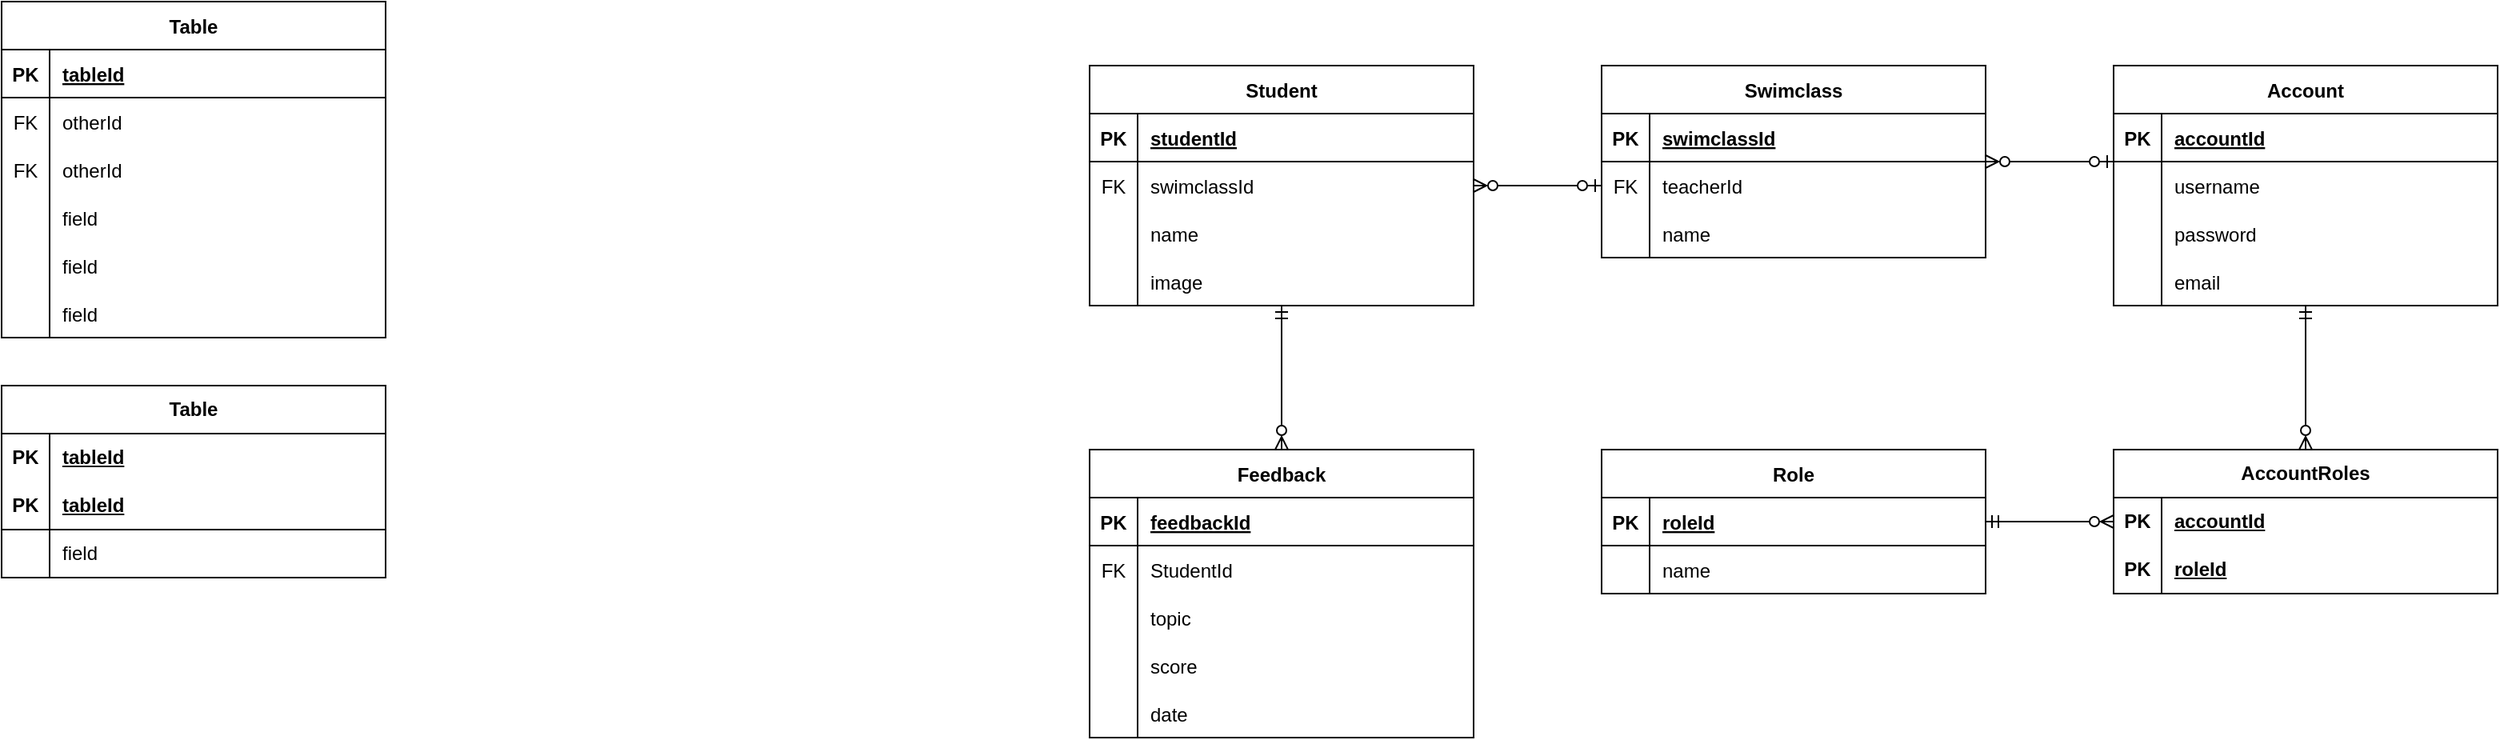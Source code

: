 <mxfile version="21.2.8" type="device">
  <diagram id="R2lEEEUBdFMjLlhIrx00" name="Page-1">
    <mxGraphModel dx="2182" dy="1274" grid="1" gridSize="10" guides="1" tooltips="1" connect="1" arrows="1" fold="1" page="0" pageScale="1" pageWidth="850" pageHeight="1100" math="0" shadow="0" extFonts="Permanent Marker^https://fonts.googleapis.com/css?family=Permanent+Marker">
      <root>
        <mxCell id="0" />
        <mxCell id="1" parent="0" />
        <mxCell id="C-vyLk0tnHw3VtMMgP7b-2" value="Table" style="shape=table;startSize=30;container=1;collapsible=1;childLayout=tableLayout;fixedRows=1;rowLines=0;fontStyle=1;align=center;resizeLast=1;" parent="1" vertex="1">
          <mxGeometry x="240" y="160" width="240" height="210" as="geometry" />
        </mxCell>
        <mxCell id="C-vyLk0tnHw3VtMMgP7b-3" value="" style="shape=partialRectangle;collapsible=0;dropTarget=0;pointerEvents=0;fillColor=none;points=[[0,0.5],[1,0.5]];portConstraint=eastwest;top=0;left=0;right=0;bottom=1;" parent="C-vyLk0tnHw3VtMMgP7b-2" vertex="1">
          <mxGeometry y="30" width="240" height="30" as="geometry" />
        </mxCell>
        <mxCell id="C-vyLk0tnHw3VtMMgP7b-4" value="PK" style="shape=partialRectangle;overflow=hidden;connectable=0;fillColor=none;top=0;left=0;bottom=0;right=0;fontStyle=1;" parent="C-vyLk0tnHw3VtMMgP7b-3" vertex="1">
          <mxGeometry width="30" height="30" as="geometry">
            <mxRectangle width="30" height="30" as="alternateBounds" />
          </mxGeometry>
        </mxCell>
        <mxCell id="C-vyLk0tnHw3VtMMgP7b-5" value="tableId" style="shape=partialRectangle;overflow=hidden;connectable=0;fillColor=none;top=0;left=0;bottom=0;right=0;align=left;spacingLeft=6;fontStyle=5;" parent="C-vyLk0tnHw3VtMMgP7b-3" vertex="1">
          <mxGeometry x="30" width="210" height="30" as="geometry">
            <mxRectangle width="210" height="30" as="alternateBounds" />
          </mxGeometry>
        </mxCell>
        <mxCell id="C-vyLk0tnHw3VtMMgP7b-6" value="" style="shape=partialRectangle;collapsible=0;dropTarget=0;pointerEvents=0;fillColor=none;points=[[0,0.5],[1,0.5]];portConstraint=eastwest;top=0;left=0;right=0;bottom=0;" parent="C-vyLk0tnHw3VtMMgP7b-2" vertex="1">
          <mxGeometry y="60" width="240" height="30" as="geometry" />
        </mxCell>
        <mxCell id="C-vyLk0tnHw3VtMMgP7b-7" value="FK" style="shape=partialRectangle;overflow=hidden;connectable=0;fillColor=none;top=0;left=0;bottom=0;right=0;" parent="C-vyLk0tnHw3VtMMgP7b-6" vertex="1">
          <mxGeometry width="30" height="30" as="geometry">
            <mxRectangle width="30" height="30" as="alternateBounds" />
          </mxGeometry>
        </mxCell>
        <mxCell id="C-vyLk0tnHw3VtMMgP7b-8" value="otherId" style="shape=partialRectangle;overflow=hidden;connectable=0;fillColor=none;top=0;left=0;bottom=0;right=0;align=left;spacingLeft=6;" parent="C-vyLk0tnHw3VtMMgP7b-6" vertex="1">
          <mxGeometry x="30" width="210" height="30" as="geometry">
            <mxRectangle width="210" height="30" as="alternateBounds" />
          </mxGeometry>
        </mxCell>
        <mxCell id="C-vyLk0tnHw3VtMMgP7b-9" value="" style="shape=partialRectangle;collapsible=0;dropTarget=0;pointerEvents=0;fillColor=none;points=[[0,0.5],[1,0.5]];portConstraint=eastwest;top=0;left=0;right=0;bottom=0;" parent="C-vyLk0tnHw3VtMMgP7b-2" vertex="1">
          <mxGeometry y="90" width="240" height="30" as="geometry" />
        </mxCell>
        <mxCell id="C-vyLk0tnHw3VtMMgP7b-10" value="FK" style="shape=partialRectangle;overflow=hidden;connectable=0;fillColor=none;top=0;left=0;bottom=0;right=0;" parent="C-vyLk0tnHw3VtMMgP7b-9" vertex="1">
          <mxGeometry width="30" height="30" as="geometry">
            <mxRectangle width="30" height="30" as="alternateBounds" />
          </mxGeometry>
        </mxCell>
        <mxCell id="C-vyLk0tnHw3VtMMgP7b-11" value="otherId" style="shape=partialRectangle;overflow=hidden;connectable=0;fillColor=none;top=0;left=0;bottom=0;right=0;align=left;spacingLeft=6;" parent="C-vyLk0tnHw3VtMMgP7b-9" vertex="1">
          <mxGeometry x="30" width="210" height="30" as="geometry">
            <mxRectangle width="210" height="30" as="alternateBounds" />
          </mxGeometry>
        </mxCell>
        <mxCell id="LwH82OKLOVXRYQjzOlP8-1" style="shape=partialRectangle;collapsible=0;dropTarget=0;pointerEvents=0;fillColor=none;points=[[0,0.5],[1,0.5]];portConstraint=eastwest;top=0;left=0;right=0;bottom=0;" parent="C-vyLk0tnHw3VtMMgP7b-2" vertex="1">
          <mxGeometry y="120" width="240" height="30" as="geometry" />
        </mxCell>
        <mxCell id="LwH82OKLOVXRYQjzOlP8-2" style="shape=partialRectangle;overflow=hidden;connectable=0;fillColor=none;top=0;left=0;bottom=0;right=0;" parent="LwH82OKLOVXRYQjzOlP8-1" vertex="1">
          <mxGeometry width="30" height="30" as="geometry">
            <mxRectangle width="30" height="30" as="alternateBounds" />
          </mxGeometry>
        </mxCell>
        <mxCell id="LwH82OKLOVXRYQjzOlP8-3" value="field" style="shape=partialRectangle;overflow=hidden;connectable=0;fillColor=none;top=0;left=0;bottom=0;right=0;align=left;spacingLeft=6;" parent="LwH82OKLOVXRYQjzOlP8-1" vertex="1">
          <mxGeometry x="30" width="210" height="30" as="geometry">
            <mxRectangle width="210" height="30" as="alternateBounds" />
          </mxGeometry>
        </mxCell>
        <mxCell id="LwH82OKLOVXRYQjzOlP8-4" style="shape=partialRectangle;collapsible=0;dropTarget=0;pointerEvents=0;fillColor=none;points=[[0,0.5],[1,0.5]];portConstraint=eastwest;top=0;left=0;right=0;bottom=0;" parent="C-vyLk0tnHw3VtMMgP7b-2" vertex="1">
          <mxGeometry y="150" width="240" height="30" as="geometry" />
        </mxCell>
        <mxCell id="LwH82OKLOVXRYQjzOlP8-5" style="shape=partialRectangle;overflow=hidden;connectable=0;fillColor=none;top=0;left=0;bottom=0;right=0;" parent="LwH82OKLOVXRYQjzOlP8-4" vertex="1">
          <mxGeometry width="30" height="30" as="geometry">
            <mxRectangle width="30" height="30" as="alternateBounds" />
          </mxGeometry>
        </mxCell>
        <mxCell id="LwH82OKLOVXRYQjzOlP8-6" value="field" style="shape=partialRectangle;overflow=hidden;connectable=0;fillColor=none;top=0;left=0;bottom=0;right=0;align=left;spacingLeft=6;" parent="LwH82OKLOVXRYQjzOlP8-4" vertex="1">
          <mxGeometry x="30" width="210" height="30" as="geometry">
            <mxRectangle width="210" height="30" as="alternateBounds" />
          </mxGeometry>
        </mxCell>
        <mxCell id="LwH82OKLOVXRYQjzOlP8-7" style="shape=partialRectangle;collapsible=0;dropTarget=0;pointerEvents=0;fillColor=none;points=[[0,0.5],[1,0.5]];portConstraint=eastwest;top=0;left=0;right=0;bottom=0;" parent="C-vyLk0tnHw3VtMMgP7b-2" vertex="1">
          <mxGeometry y="180" width="240" height="30" as="geometry" />
        </mxCell>
        <mxCell id="LwH82OKLOVXRYQjzOlP8-8" style="shape=partialRectangle;overflow=hidden;connectable=0;fillColor=none;top=0;left=0;bottom=0;right=0;" parent="LwH82OKLOVXRYQjzOlP8-7" vertex="1">
          <mxGeometry width="30" height="30" as="geometry">
            <mxRectangle width="30" height="30" as="alternateBounds" />
          </mxGeometry>
        </mxCell>
        <mxCell id="LwH82OKLOVXRYQjzOlP8-9" value="field" style="shape=partialRectangle;overflow=hidden;connectable=0;fillColor=none;top=0;left=0;bottom=0;right=0;align=left;spacingLeft=6;" parent="LwH82OKLOVXRYQjzOlP8-7" vertex="1">
          <mxGeometry x="30" width="210" height="30" as="geometry">
            <mxRectangle width="210" height="30" as="alternateBounds" />
          </mxGeometry>
        </mxCell>
        <mxCell id="LwH82OKLOVXRYQjzOlP8-171" style="edgeStyle=orthogonalEdgeStyle;rounded=0;orthogonalLoop=1;jettySize=auto;html=1;endArrow=ERmandOne;endFill=0;startArrow=ERzeroToMany;startFill=0;" parent="1" source="LwH82OKLOVXRYQjzOlP8-10" target="LwH82OKLOVXRYQjzOlP8-105" edge="1">
          <mxGeometry relative="1" as="geometry" />
        </mxCell>
        <mxCell id="LwH82OKLOVXRYQjzOlP8-10" value="Feedback" style="shape=table;startSize=30;container=1;collapsible=1;childLayout=tableLayout;fixedRows=1;rowLines=0;fontStyle=1;align=center;resizeLast=1;" parent="1" vertex="1">
          <mxGeometry x="920" y="440" width="240" height="180" as="geometry" />
        </mxCell>
        <mxCell id="LwH82OKLOVXRYQjzOlP8-11" value="" style="shape=partialRectangle;collapsible=0;dropTarget=0;pointerEvents=0;fillColor=none;points=[[0,0.5],[1,0.5]];portConstraint=eastwest;top=0;left=0;right=0;bottom=1;" parent="LwH82OKLOVXRYQjzOlP8-10" vertex="1">
          <mxGeometry y="30" width="240" height="30" as="geometry" />
        </mxCell>
        <mxCell id="LwH82OKLOVXRYQjzOlP8-12" value="PK" style="shape=partialRectangle;overflow=hidden;connectable=0;fillColor=none;top=0;left=0;bottom=0;right=0;fontStyle=1;" parent="LwH82OKLOVXRYQjzOlP8-11" vertex="1">
          <mxGeometry width="30" height="30" as="geometry">
            <mxRectangle width="30" height="30" as="alternateBounds" />
          </mxGeometry>
        </mxCell>
        <mxCell id="LwH82OKLOVXRYQjzOlP8-13" value="feedbackId" style="shape=partialRectangle;overflow=hidden;connectable=0;fillColor=none;top=0;left=0;bottom=0;right=0;align=left;spacingLeft=6;fontStyle=5;" parent="LwH82OKLOVXRYQjzOlP8-11" vertex="1">
          <mxGeometry x="30" width="210" height="30" as="geometry">
            <mxRectangle width="210" height="30" as="alternateBounds" />
          </mxGeometry>
        </mxCell>
        <mxCell id="LwH82OKLOVXRYQjzOlP8-14" value="" style="shape=partialRectangle;collapsible=0;dropTarget=0;pointerEvents=0;fillColor=none;points=[[0,0.5],[1,0.5]];portConstraint=eastwest;top=0;left=0;right=0;bottom=0;" parent="LwH82OKLOVXRYQjzOlP8-10" vertex="1">
          <mxGeometry y="60" width="240" height="30" as="geometry" />
        </mxCell>
        <mxCell id="LwH82OKLOVXRYQjzOlP8-15" value="FK" style="shape=partialRectangle;overflow=hidden;connectable=0;fillColor=none;top=0;left=0;bottom=0;right=0;" parent="LwH82OKLOVXRYQjzOlP8-14" vertex="1">
          <mxGeometry width="30" height="30" as="geometry">
            <mxRectangle width="30" height="30" as="alternateBounds" />
          </mxGeometry>
        </mxCell>
        <mxCell id="LwH82OKLOVXRYQjzOlP8-16" value="StudentId" style="shape=partialRectangle;overflow=hidden;connectable=0;fillColor=none;top=0;left=0;bottom=0;right=0;align=left;spacingLeft=6;" parent="LwH82OKLOVXRYQjzOlP8-14" vertex="1">
          <mxGeometry x="30" width="210" height="30" as="geometry">
            <mxRectangle width="210" height="30" as="alternateBounds" />
          </mxGeometry>
        </mxCell>
        <mxCell id="LwH82OKLOVXRYQjzOlP8-17" value="" style="shape=partialRectangle;collapsible=0;dropTarget=0;pointerEvents=0;fillColor=none;points=[[0,0.5],[1,0.5]];portConstraint=eastwest;top=0;left=0;right=0;bottom=0;" parent="LwH82OKLOVXRYQjzOlP8-10" vertex="1">
          <mxGeometry y="90" width="240" height="30" as="geometry" />
        </mxCell>
        <mxCell id="LwH82OKLOVXRYQjzOlP8-18" value="" style="shape=partialRectangle;overflow=hidden;connectable=0;fillColor=none;top=0;left=0;bottom=0;right=0;" parent="LwH82OKLOVXRYQjzOlP8-17" vertex="1">
          <mxGeometry width="30" height="30" as="geometry">
            <mxRectangle width="30" height="30" as="alternateBounds" />
          </mxGeometry>
        </mxCell>
        <mxCell id="LwH82OKLOVXRYQjzOlP8-19" value="topic" style="shape=partialRectangle;overflow=hidden;connectable=0;fillColor=none;top=0;left=0;bottom=0;right=0;align=left;spacingLeft=6;" parent="LwH82OKLOVXRYQjzOlP8-17" vertex="1">
          <mxGeometry x="30" width="210" height="30" as="geometry">
            <mxRectangle width="210" height="30" as="alternateBounds" />
          </mxGeometry>
        </mxCell>
        <mxCell id="LwH82OKLOVXRYQjzOlP8-20" style="shape=partialRectangle;collapsible=0;dropTarget=0;pointerEvents=0;fillColor=none;points=[[0,0.5],[1,0.5]];portConstraint=eastwest;top=0;left=0;right=0;bottom=0;" parent="LwH82OKLOVXRYQjzOlP8-10" vertex="1">
          <mxGeometry y="120" width="240" height="30" as="geometry" />
        </mxCell>
        <mxCell id="LwH82OKLOVXRYQjzOlP8-21" style="shape=partialRectangle;overflow=hidden;connectable=0;fillColor=none;top=0;left=0;bottom=0;right=0;" parent="LwH82OKLOVXRYQjzOlP8-20" vertex="1">
          <mxGeometry width="30" height="30" as="geometry">
            <mxRectangle width="30" height="30" as="alternateBounds" />
          </mxGeometry>
        </mxCell>
        <mxCell id="LwH82OKLOVXRYQjzOlP8-22" value="score" style="shape=partialRectangle;overflow=hidden;connectable=0;fillColor=none;top=0;left=0;bottom=0;right=0;align=left;spacingLeft=6;" parent="LwH82OKLOVXRYQjzOlP8-20" vertex="1">
          <mxGeometry x="30" width="210" height="30" as="geometry">
            <mxRectangle width="210" height="30" as="alternateBounds" />
          </mxGeometry>
        </mxCell>
        <mxCell id="LwH82OKLOVXRYQjzOlP8-23" style="shape=partialRectangle;collapsible=0;dropTarget=0;pointerEvents=0;fillColor=none;points=[[0,0.5],[1,0.5]];portConstraint=eastwest;top=0;left=0;right=0;bottom=0;" parent="LwH82OKLOVXRYQjzOlP8-10" vertex="1">
          <mxGeometry y="150" width="240" height="30" as="geometry" />
        </mxCell>
        <mxCell id="LwH82OKLOVXRYQjzOlP8-24" style="shape=partialRectangle;overflow=hidden;connectable=0;fillColor=none;top=0;left=0;bottom=0;right=0;" parent="LwH82OKLOVXRYQjzOlP8-23" vertex="1">
          <mxGeometry width="30" height="30" as="geometry">
            <mxRectangle width="30" height="30" as="alternateBounds" />
          </mxGeometry>
        </mxCell>
        <mxCell id="LwH82OKLOVXRYQjzOlP8-25" value="date" style="shape=partialRectangle;overflow=hidden;connectable=0;fillColor=none;top=0;left=0;bottom=0;right=0;align=left;spacingLeft=6;" parent="LwH82OKLOVXRYQjzOlP8-23" vertex="1">
          <mxGeometry x="30" width="210" height="30" as="geometry">
            <mxRectangle width="210" height="30" as="alternateBounds" />
          </mxGeometry>
        </mxCell>
        <mxCell id="LwH82OKLOVXRYQjzOlP8-48" value="Role" style="shape=table;startSize=30;container=1;collapsible=1;childLayout=tableLayout;fixedRows=1;rowLines=0;fontStyle=1;align=center;resizeLast=1;" parent="1" vertex="1">
          <mxGeometry x="1240" y="440" width="240" height="90" as="geometry" />
        </mxCell>
        <mxCell id="LwH82OKLOVXRYQjzOlP8-49" value="" style="shape=partialRectangle;collapsible=0;dropTarget=0;pointerEvents=0;fillColor=none;points=[[0,0.5],[1,0.5]];portConstraint=eastwest;top=0;left=0;right=0;bottom=1;" parent="LwH82OKLOVXRYQjzOlP8-48" vertex="1">
          <mxGeometry y="30" width="240" height="30" as="geometry" />
        </mxCell>
        <mxCell id="LwH82OKLOVXRYQjzOlP8-50" value="PK" style="shape=partialRectangle;overflow=hidden;connectable=0;fillColor=none;top=0;left=0;bottom=0;right=0;fontStyle=1;" parent="LwH82OKLOVXRYQjzOlP8-49" vertex="1">
          <mxGeometry width="30" height="30" as="geometry">
            <mxRectangle width="30" height="30" as="alternateBounds" />
          </mxGeometry>
        </mxCell>
        <mxCell id="LwH82OKLOVXRYQjzOlP8-51" value="roleId" style="shape=partialRectangle;overflow=hidden;connectable=0;fillColor=none;top=0;left=0;bottom=0;right=0;align=left;spacingLeft=6;fontStyle=5;" parent="LwH82OKLOVXRYQjzOlP8-49" vertex="1">
          <mxGeometry x="30" width="210" height="30" as="geometry">
            <mxRectangle width="210" height="30" as="alternateBounds" />
          </mxGeometry>
        </mxCell>
        <mxCell id="LwH82OKLOVXRYQjzOlP8-58" style="shape=partialRectangle;collapsible=0;dropTarget=0;pointerEvents=0;fillColor=none;points=[[0,0.5],[1,0.5]];portConstraint=eastwest;top=0;left=0;right=0;bottom=0;" parent="LwH82OKLOVXRYQjzOlP8-48" vertex="1">
          <mxGeometry y="60" width="240" height="30" as="geometry" />
        </mxCell>
        <mxCell id="LwH82OKLOVXRYQjzOlP8-59" style="shape=partialRectangle;overflow=hidden;connectable=0;fillColor=none;top=0;left=0;bottom=0;right=0;" parent="LwH82OKLOVXRYQjzOlP8-58" vertex="1">
          <mxGeometry width="30" height="30" as="geometry">
            <mxRectangle width="30" height="30" as="alternateBounds" />
          </mxGeometry>
        </mxCell>
        <mxCell id="LwH82OKLOVXRYQjzOlP8-60" value="name" style="shape=partialRectangle;overflow=hidden;connectable=0;fillColor=none;top=0;left=0;bottom=0;right=0;align=left;spacingLeft=6;" parent="LwH82OKLOVXRYQjzOlP8-58" vertex="1">
          <mxGeometry x="30" width="210" height="30" as="geometry">
            <mxRectangle width="210" height="30" as="alternateBounds" />
          </mxGeometry>
        </mxCell>
        <mxCell id="LwH82OKLOVXRYQjzOlP8-173" style="edgeStyle=orthogonalEdgeStyle;rounded=0;orthogonalLoop=1;jettySize=auto;html=1;endArrow=ERzeroToMany;endFill=0;startArrow=ERmandOne;startFill=0;" parent="1" source="LwH82OKLOVXRYQjzOlP8-67" target="LwH82OKLOVXRYQjzOlP8-156" edge="1">
          <mxGeometry relative="1" as="geometry">
            <Array as="points">
              <mxPoint x="1680" y="420" />
              <mxPoint x="1680" y="420" />
            </Array>
          </mxGeometry>
        </mxCell>
        <mxCell id="LwH82OKLOVXRYQjzOlP8-67" value="Account" style="shape=table;startSize=30;container=1;collapsible=1;childLayout=tableLayout;fixedRows=1;rowLines=0;fontStyle=1;align=center;resizeLast=1;" parent="1" vertex="1">
          <mxGeometry x="1560" y="200" width="240" height="150" as="geometry" />
        </mxCell>
        <mxCell id="LwH82OKLOVXRYQjzOlP8-68" value="" style="shape=partialRectangle;collapsible=0;dropTarget=0;pointerEvents=0;fillColor=none;points=[[0,0.5],[1,0.5]];portConstraint=eastwest;top=0;left=0;right=0;bottom=1;" parent="LwH82OKLOVXRYQjzOlP8-67" vertex="1">
          <mxGeometry y="30" width="240" height="30" as="geometry" />
        </mxCell>
        <mxCell id="LwH82OKLOVXRYQjzOlP8-69" value="PK" style="shape=partialRectangle;overflow=hidden;connectable=0;fillColor=none;top=0;left=0;bottom=0;right=0;fontStyle=1;" parent="LwH82OKLOVXRYQjzOlP8-68" vertex="1">
          <mxGeometry width="30" height="30" as="geometry">
            <mxRectangle width="30" height="30" as="alternateBounds" />
          </mxGeometry>
        </mxCell>
        <mxCell id="LwH82OKLOVXRYQjzOlP8-70" value="accountId" style="shape=partialRectangle;overflow=hidden;connectable=0;fillColor=none;top=0;left=0;bottom=0;right=0;align=left;spacingLeft=6;fontStyle=5;" parent="LwH82OKLOVXRYQjzOlP8-68" vertex="1">
          <mxGeometry x="30" width="210" height="30" as="geometry">
            <mxRectangle width="210" height="30" as="alternateBounds" />
          </mxGeometry>
        </mxCell>
        <mxCell id="LwH82OKLOVXRYQjzOlP8-77" style="shape=partialRectangle;collapsible=0;dropTarget=0;pointerEvents=0;fillColor=none;points=[[0,0.5],[1,0.5]];portConstraint=eastwest;top=0;left=0;right=0;bottom=0;" parent="LwH82OKLOVXRYQjzOlP8-67" vertex="1">
          <mxGeometry y="60" width="240" height="30" as="geometry" />
        </mxCell>
        <mxCell id="LwH82OKLOVXRYQjzOlP8-78" style="shape=partialRectangle;overflow=hidden;connectable=0;fillColor=none;top=0;left=0;bottom=0;right=0;" parent="LwH82OKLOVXRYQjzOlP8-77" vertex="1">
          <mxGeometry width="30" height="30" as="geometry">
            <mxRectangle width="30" height="30" as="alternateBounds" />
          </mxGeometry>
        </mxCell>
        <mxCell id="LwH82OKLOVXRYQjzOlP8-79" value="username" style="shape=partialRectangle;overflow=hidden;connectable=0;fillColor=none;top=0;left=0;bottom=0;right=0;align=left;spacingLeft=6;" parent="LwH82OKLOVXRYQjzOlP8-77" vertex="1">
          <mxGeometry x="30" width="210" height="30" as="geometry">
            <mxRectangle width="210" height="30" as="alternateBounds" />
          </mxGeometry>
        </mxCell>
        <mxCell id="LwH82OKLOVXRYQjzOlP8-80" style="shape=partialRectangle;collapsible=0;dropTarget=0;pointerEvents=0;fillColor=none;points=[[0,0.5],[1,0.5]];portConstraint=eastwest;top=0;left=0;right=0;bottom=0;" parent="LwH82OKLOVXRYQjzOlP8-67" vertex="1">
          <mxGeometry y="90" width="240" height="30" as="geometry" />
        </mxCell>
        <mxCell id="LwH82OKLOVXRYQjzOlP8-81" style="shape=partialRectangle;overflow=hidden;connectable=0;fillColor=none;top=0;left=0;bottom=0;right=0;" parent="LwH82OKLOVXRYQjzOlP8-80" vertex="1">
          <mxGeometry width="30" height="30" as="geometry">
            <mxRectangle width="30" height="30" as="alternateBounds" />
          </mxGeometry>
        </mxCell>
        <mxCell id="LwH82OKLOVXRYQjzOlP8-82" value="password" style="shape=partialRectangle;overflow=hidden;connectable=0;fillColor=none;top=0;left=0;bottom=0;right=0;align=left;spacingLeft=6;" parent="LwH82OKLOVXRYQjzOlP8-80" vertex="1">
          <mxGeometry x="30" width="210" height="30" as="geometry">
            <mxRectangle width="210" height="30" as="alternateBounds" />
          </mxGeometry>
        </mxCell>
        <mxCell id="LwH82OKLOVXRYQjzOlP8-83" style="shape=partialRectangle;collapsible=0;dropTarget=0;pointerEvents=0;fillColor=none;points=[[0,0.5],[1,0.5]];portConstraint=eastwest;top=0;left=0;right=0;bottom=0;" parent="LwH82OKLOVXRYQjzOlP8-67" vertex="1">
          <mxGeometry y="120" width="240" height="30" as="geometry" />
        </mxCell>
        <mxCell id="LwH82OKLOVXRYQjzOlP8-84" style="shape=partialRectangle;overflow=hidden;connectable=0;fillColor=none;top=0;left=0;bottom=0;right=0;" parent="LwH82OKLOVXRYQjzOlP8-83" vertex="1">
          <mxGeometry width="30" height="30" as="geometry">
            <mxRectangle width="30" height="30" as="alternateBounds" />
          </mxGeometry>
        </mxCell>
        <mxCell id="LwH82OKLOVXRYQjzOlP8-85" value="email" style="shape=partialRectangle;overflow=hidden;connectable=0;fillColor=none;top=0;left=0;bottom=0;right=0;align=left;spacingLeft=6;" parent="LwH82OKLOVXRYQjzOlP8-83" vertex="1">
          <mxGeometry x="30" width="210" height="30" as="geometry">
            <mxRectangle width="210" height="30" as="alternateBounds" />
          </mxGeometry>
        </mxCell>
        <mxCell id="LwH82OKLOVXRYQjzOlP8-168" style="edgeStyle=orthogonalEdgeStyle;rounded=0;orthogonalLoop=1;jettySize=auto;html=1;endArrow=ERzeroToOne;endFill=0;startArrow=ERzeroToMany;startFill=0;" parent="1" source="LwH82OKLOVXRYQjzOlP8-86" target="LwH82OKLOVXRYQjzOlP8-67" edge="1">
          <mxGeometry relative="1" as="geometry">
            <Array as="points">
              <mxPoint x="1320" y="240" />
              <mxPoint x="1320" y="240" />
            </Array>
          </mxGeometry>
        </mxCell>
        <mxCell id="LwH82OKLOVXRYQjzOlP8-86" value="Swimclass" style="shape=table;startSize=30;container=1;collapsible=1;childLayout=tableLayout;fixedRows=1;rowLines=0;fontStyle=1;align=center;resizeLast=1;" parent="1" vertex="1">
          <mxGeometry x="1240" y="200" width="240" height="120" as="geometry" />
        </mxCell>
        <mxCell id="LwH82OKLOVXRYQjzOlP8-87" value="" style="shape=partialRectangle;collapsible=0;dropTarget=0;pointerEvents=0;fillColor=none;points=[[0,0.5],[1,0.5]];portConstraint=eastwest;top=0;left=0;right=0;bottom=1;" parent="LwH82OKLOVXRYQjzOlP8-86" vertex="1">
          <mxGeometry y="30" width="240" height="30" as="geometry" />
        </mxCell>
        <mxCell id="LwH82OKLOVXRYQjzOlP8-88" value="PK" style="shape=partialRectangle;overflow=hidden;connectable=0;fillColor=none;top=0;left=0;bottom=0;right=0;fontStyle=1;" parent="LwH82OKLOVXRYQjzOlP8-87" vertex="1">
          <mxGeometry width="30" height="30" as="geometry">
            <mxRectangle width="30" height="30" as="alternateBounds" />
          </mxGeometry>
        </mxCell>
        <mxCell id="LwH82OKLOVXRYQjzOlP8-89" value="swimclassId" style="shape=partialRectangle;overflow=hidden;connectable=0;fillColor=none;top=0;left=0;bottom=0;right=0;align=left;spacingLeft=6;fontStyle=5;" parent="LwH82OKLOVXRYQjzOlP8-87" vertex="1">
          <mxGeometry x="30" width="210" height="30" as="geometry">
            <mxRectangle width="210" height="30" as="alternateBounds" />
          </mxGeometry>
        </mxCell>
        <mxCell id="LwH82OKLOVXRYQjzOlP8-90" value="" style="shape=partialRectangle;collapsible=0;dropTarget=0;pointerEvents=0;fillColor=none;points=[[0,0.5],[1,0.5]];portConstraint=eastwest;top=0;left=0;right=0;bottom=0;" parent="LwH82OKLOVXRYQjzOlP8-86" vertex="1">
          <mxGeometry y="60" width="240" height="30" as="geometry" />
        </mxCell>
        <mxCell id="LwH82OKLOVXRYQjzOlP8-91" value="FK" style="shape=partialRectangle;overflow=hidden;connectable=0;fillColor=none;top=0;left=0;bottom=0;right=0;" parent="LwH82OKLOVXRYQjzOlP8-90" vertex="1">
          <mxGeometry width="30" height="30" as="geometry">
            <mxRectangle width="30" height="30" as="alternateBounds" />
          </mxGeometry>
        </mxCell>
        <mxCell id="LwH82OKLOVXRYQjzOlP8-92" value="teacherId" style="shape=partialRectangle;overflow=hidden;connectable=0;fillColor=none;top=0;left=0;bottom=0;right=0;align=left;spacingLeft=6;" parent="LwH82OKLOVXRYQjzOlP8-90" vertex="1">
          <mxGeometry x="30" width="210" height="30" as="geometry">
            <mxRectangle width="210" height="30" as="alternateBounds" />
          </mxGeometry>
        </mxCell>
        <mxCell id="LwH82OKLOVXRYQjzOlP8-96" style="shape=partialRectangle;collapsible=0;dropTarget=0;pointerEvents=0;fillColor=none;points=[[0,0.5],[1,0.5]];portConstraint=eastwest;top=0;left=0;right=0;bottom=0;" parent="LwH82OKLOVXRYQjzOlP8-86" vertex="1">
          <mxGeometry y="90" width="240" height="30" as="geometry" />
        </mxCell>
        <mxCell id="LwH82OKLOVXRYQjzOlP8-97" style="shape=partialRectangle;overflow=hidden;connectable=0;fillColor=none;top=0;left=0;bottom=0;right=0;" parent="LwH82OKLOVXRYQjzOlP8-96" vertex="1">
          <mxGeometry width="30" height="30" as="geometry">
            <mxRectangle width="30" height="30" as="alternateBounds" />
          </mxGeometry>
        </mxCell>
        <mxCell id="LwH82OKLOVXRYQjzOlP8-98" value="name" style="shape=partialRectangle;overflow=hidden;connectable=0;fillColor=none;top=0;left=0;bottom=0;right=0;align=left;spacingLeft=6;" parent="LwH82OKLOVXRYQjzOlP8-96" vertex="1">
          <mxGeometry x="30" width="210" height="30" as="geometry">
            <mxRectangle width="210" height="30" as="alternateBounds" />
          </mxGeometry>
        </mxCell>
        <mxCell id="LwH82OKLOVXRYQjzOlP8-167" style="edgeStyle=orthogonalEdgeStyle;rounded=0;orthogonalLoop=1;jettySize=auto;html=1;endArrow=ERzeroToOne;endFill=0;startArrow=ERzeroToMany;startFill=0;" parent="1" source="LwH82OKLOVXRYQjzOlP8-105" target="LwH82OKLOVXRYQjzOlP8-86" edge="1">
          <mxGeometry relative="1" as="geometry">
            <Array as="points">
              <mxPoint x="990" y="240" />
              <mxPoint x="990" y="240" />
            </Array>
          </mxGeometry>
        </mxCell>
        <mxCell id="LwH82OKLOVXRYQjzOlP8-105" value="Student" style="shape=table;startSize=30;container=1;collapsible=1;childLayout=tableLayout;fixedRows=1;rowLines=0;fontStyle=1;align=center;resizeLast=1;" parent="1" vertex="1">
          <mxGeometry x="920" y="200" width="240" height="150" as="geometry" />
        </mxCell>
        <mxCell id="LwH82OKLOVXRYQjzOlP8-106" value="" style="shape=partialRectangle;collapsible=0;dropTarget=0;pointerEvents=0;fillColor=none;points=[[0,0.5],[1,0.5]];portConstraint=eastwest;top=0;left=0;right=0;bottom=1;" parent="LwH82OKLOVXRYQjzOlP8-105" vertex="1">
          <mxGeometry y="30" width="240" height="30" as="geometry" />
        </mxCell>
        <mxCell id="LwH82OKLOVXRYQjzOlP8-107" value="PK" style="shape=partialRectangle;overflow=hidden;connectable=0;fillColor=none;top=0;left=0;bottom=0;right=0;fontStyle=1;" parent="LwH82OKLOVXRYQjzOlP8-106" vertex="1">
          <mxGeometry width="30" height="30" as="geometry">
            <mxRectangle width="30" height="30" as="alternateBounds" />
          </mxGeometry>
        </mxCell>
        <mxCell id="LwH82OKLOVXRYQjzOlP8-108" value="studentId" style="shape=partialRectangle;overflow=hidden;connectable=0;fillColor=none;top=0;left=0;bottom=0;right=0;align=left;spacingLeft=6;fontStyle=5;" parent="LwH82OKLOVXRYQjzOlP8-106" vertex="1">
          <mxGeometry x="30" width="210" height="30" as="geometry">
            <mxRectangle width="210" height="30" as="alternateBounds" />
          </mxGeometry>
        </mxCell>
        <mxCell id="LwH82OKLOVXRYQjzOlP8-112" value="" style="shape=partialRectangle;collapsible=0;dropTarget=0;pointerEvents=0;fillColor=none;points=[[0,0.5],[1,0.5]];portConstraint=eastwest;top=0;left=0;right=0;bottom=0;" parent="LwH82OKLOVXRYQjzOlP8-105" vertex="1">
          <mxGeometry y="60" width="240" height="30" as="geometry" />
        </mxCell>
        <mxCell id="LwH82OKLOVXRYQjzOlP8-113" value="FK" style="shape=partialRectangle;overflow=hidden;connectable=0;fillColor=none;top=0;left=0;bottom=0;right=0;" parent="LwH82OKLOVXRYQjzOlP8-112" vertex="1">
          <mxGeometry width="30" height="30" as="geometry">
            <mxRectangle width="30" height="30" as="alternateBounds" />
          </mxGeometry>
        </mxCell>
        <mxCell id="LwH82OKLOVXRYQjzOlP8-114" value="swimclassId" style="shape=partialRectangle;overflow=hidden;connectable=0;fillColor=none;top=0;left=0;bottom=0;right=0;align=left;spacingLeft=6;" parent="LwH82OKLOVXRYQjzOlP8-112" vertex="1">
          <mxGeometry x="30" width="210" height="30" as="geometry">
            <mxRectangle width="210" height="30" as="alternateBounds" />
          </mxGeometry>
        </mxCell>
        <mxCell id="LwH82OKLOVXRYQjzOlP8-115" style="shape=partialRectangle;collapsible=0;dropTarget=0;pointerEvents=0;fillColor=none;points=[[0,0.5],[1,0.5]];portConstraint=eastwest;top=0;left=0;right=0;bottom=0;" parent="LwH82OKLOVXRYQjzOlP8-105" vertex="1">
          <mxGeometry y="90" width="240" height="30" as="geometry" />
        </mxCell>
        <mxCell id="LwH82OKLOVXRYQjzOlP8-116" style="shape=partialRectangle;overflow=hidden;connectable=0;fillColor=none;top=0;left=0;bottom=0;right=0;" parent="LwH82OKLOVXRYQjzOlP8-115" vertex="1">
          <mxGeometry width="30" height="30" as="geometry">
            <mxRectangle width="30" height="30" as="alternateBounds" />
          </mxGeometry>
        </mxCell>
        <mxCell id="LwH82OKLOVXRYQjzOlP8-117" value="name" style="shape=partialRectangle;overflow=hidden;connectable=0;fillColor=none;top=0;left=0;bottom=0;right=0;align=left;spacingLeft=6;" parent="LwH82OKLOVXRYQjzOlP8-115" vertex="1">
          <mxGeometry x="30" width="210" height="30" as="geometry">
            <mxRectangle width="210" height="30" as="alternateBounds" />
          </mxGeometry>
        </mxCell>
        <mxCell id="LwH82OKLOVXRYQjzOlP8-118" style="shape=partialRectangle;collapsible=0;dropTarget=0;pointerEvents=0;fillColor=none;points=[[0,0.5],[1,0.5]];portConstraint=eastwest;top=0;left=0;right=0;bottom=0;" parent="LwH82OKLOVXRYQjzOlP8-105" vertex="1">
          <mxGeometry y="120" width="240" height="30" as="geometry" />
        </mxCell>
        <mxCell id="LwH82OKLOVXRYQjzOlP8-119" style="shape=partialRectangle;overflow=hidden;connectable=0;fillColor=none;top=0;left=0;bottom=0;right=0;" parent="LwH82OKLOVXRYQjzOlP8-118" vertex="1">
          <mxGeometry width="30" height="30" as="geometry">
            <mxRectangle width="30" height="30" as="alternateBounds" />
          </mxGeometry>
        </mxCell>
        <mxCell id="LwH82OKLOVXRYQjzOlP8-120" value="image" style="shape=partialRectangle;overflow=hidden;connectable=0;fillColor=none;top=0;left=0;bottom=0;right=0;align=left;spacingLeft=6;" parent="LwH82OKLOVXRYQjzOlP8-118" vertex="1">
          <mxGeometry x="30" width="210" height="30" as="geometry">
            <mxRectangle width="210" height="30" as="alternateBounds" />
          </mxGeometry>
        </mxCell>
        <mxCell id="LwH82OKLOVXRYQjzOlP8-143" value="Table" style="shape=table;startSize=30;container=1;collapsible=1;childLayout=tableLayout;fixedRows=1;rowLines=0;fontStyle=1;align=center;resizeLast=1;html=1;whiteSpace=wrap;" parent="1" vertex="1">
          <mxGeometry x="240" y="400" width="240" height="120" as="geometry" />
        </mxCell>
        <mxCell id="LwH82OKLOVXRYQjzOlP8-144" value="" style="shape=tableRow;horizontal=0;startSize=0;swimlaneHead=0;swimlaneBody=0;fillColor=none;collapsible=0;dropTarget=0;points=[[0,0.5],[1,0.5]];portConstraint=eastwest;top=0;left=0;right=0;bottom=0;html=1;" parent="LwH82OKLOVXRYQjzOlP8-143" vertex="1">
          <mxGeometry y="30" width="240" height="30" as="geometry" />
        </mxCell>
        <mxCell id="LwH82OKLOVXRYQjzOlP8-145" value="PK" style="shape=partialRectangle;connectable=0;fillColor=none;top=0;left=0;bottom=0;right=0;fontStyle=1;overflow=hidden;html=1;whiteSpace=wrap;" parent="LwH82OKLOVXRYQjzOlP8-144" vertex="1">
          <mxGeometry width="30" height="30" as="geometry">
            <mxRectangle width="30" height="30" as="alternateBounds" />
          </mxGeometry>
        </mxCell>
        <mxCell id="LwH82OKLOVXRYQjzOlP8-146" value="tableId" style="shape=partialRectangle;connectable=0;fillColor=none;top=0;left=0;bottom=0;right=0;align=left;spacingLeft=6;fontStyle=5;overflow=hidden;html=1;whiteSpace=wrap;" parent="LwH82OKLOVXRYQjzOlP8-144" vertex="1">
          <mxGeometry x="30" width="210" height="30" as="geometry">
            <mxRectangle width="210" height="30" as="alternateBounds" />
          </mxGeometry>
        </mxCell>
        <mxCell id="LwH82OKLOVXRYQjzOlP8-147" value="" style="shape=tableRow;horizontal=0;startSize=0;swimlaneHead=0;swimlaneBody=0;fillColor=none;collapsible=0;dropTarget=0;points=[[0,0.5],[1,0.5]];portConstraint=eastwest;top=0;left=0;right=0;bottom=1;html=1;" parent="LwH82OKLOVXRYQjzOlP8-143" vertex="1">
          <mxGeometry y="60" width="240" height="30" as="geometry" />
        </mxCell>
        <mxCell id="LwH82OKLOVXRYQjzOlP8-148" value="PK" style="shape=partialRectangle;connectable=0;fillColor=none;top=0;left=0;bottom=0;right=0;fontStyle=1;overflow=hidden;html=1;whiteSpace=wrap;" parent="LwH82OKLOVXRYQjzOlP8-147" vertex="1">
          <mxGeometry width="30" height="30" as="geometry">
            <mxRectangle width="30" height="30" as="alternateBounds" />
          </mxGeometry>
        </mxCell>
        <mxCell id="LwH82OKLOVXRYQjzOlP8-149" value="tableId" style="shape=partialRectangle;connectable=0;fillColor=none;top=0;left=0;bottom=0;right=0;align=left;spacingLeft=6;fontStyle=5;overflow=hidden;html=1;whiteSpace=wrap;" parent="LwH82OKLOVXRYQjzOlP8-147" vertex="1">
          <mxGeometry x="30" width="210" height="30" as="geometry">
            <mxRectangle width="210" height="30" as="alternateBounds" />
          </mxGeometry>
        </mxCell>
        <mxCell id="LwH82OKLOVXRYQjzOlP8-150" value="" style="shape=tableRow;horizontal=0;startSize=0;swimlaneHead=0;swimlaneBody=0;fillColor=none;collapsible=0;dropTarget=0;points=[[0,0.5],[1,0.5]];portConstraint=eastwest;top=0;left=0;right=0;bottom=0;html=1;" parent="LwH82OKLOVXRYQjzOlP8-143" vertex="1">
          <mxGeometry y="90" width="240" height="30" as="geometry" />
        </mxCell>
        <mxCell id="LwH82OKLOVXRYQjzOlP8-151" value="" style="shape=partialRectangle;connectable=0;fillColor=none;top=0;left=0;bottom=0;right=0;editable=1;overflow=hidden;html=1;whiteSpace=wrap;" parent="LwH82OKLOVXRYQjzOlP8-150" vertex="1">
          <mxGeometry width="30" height="30" as="geometry">
            <mxRectangle width="30" height="30" as="alternateBounds" />
          </mxGeometry>
        </mxCell>
        <mxCell id="LwH82OKLOVXRYQjzOlP8-152" value="field" style="shape=partialRectangle;connectable=0;fillColor=none;top=0;left=0;bottom=0;right=0;align=left;spacingLeft=6;overflow=hidden;html=1;whiteSpace=wrap;" parent="LwH82OKLOVXRYQjzOlP8-150" vertex="1">
          <mxGeometry x="30" width="210" height="30" as="geometry">
            <mxRectangle width="210" height="30" as="alternateBounds" />
          </mxGeometry>
        </mxCell>
        <mxCell id="LwH82OKLOVXRYQjzOlP8-176" style="edgeStyle=orthogonalEdgeStyle;rounded=0;orthogonalLoop=1;jettySize=auto;html=1;endArrow=ERmandOne;endFill=0;startArrow=ERzeroToMany;startFill=0;" parent="1" source="LwH82OKLOVXRYQjzOlP8-156" target="LwH82OKLOVXRYQjzOlP8-48" edge="1">
          <mxGeometry relative="1" as="geometry">
            <Array as="points">
              <mxPoint x="1320" y="480" />
              <mxPoint x="1320" y="480" />
            </Array>
          </mxGeometry>
        </mxCell>
        <mxCell id="LwH82OKLOVXRYQjzOlP8-156" value="AccountRoles" style="shape=table;startSize=30;container=1;collapsible=1;childLayout=tableLayout;fixedRows=1;rowLines=0;fontStyle=1;align=center;resizeLast=1;html=1;whiteSpace=wrap;" parent="1" vertex="1">
          <mxGeometry x="1560" y="440" width="240" height="90" as="geometry" />
        </mxCell>
        <mxCell id="LwH82OKLOVXRYQjzOlP8-157" value="" style="shape=tableRow;horizontal=0;startSize=0;swimlaneHead=0;swimlaneBody=0;fillColor=none;collapsible=0;dropTarget=0;points=[[0,0.5],[1,0.5]];portConstraint=eastwest;top=0;left=0;right=0;bottom=0;html=1;" parent="LwH82OKLOVXRYQjzOlP8-156" vertex="1">
          <mxGeometry y="30" width="240" height="30" as="geometry" />
        </mxCell>
        <mxCell id="LwH82OKLOVXRYQjzOlP8-158" value="PK" style="shape=partialRectangle;connectable=0;fillColor=none;top=0;left=0;bottom=0;right=0;fontStyle=1;overflow=hidden;html=1;whiteSpace=wrap;" parent="LwH82OKLOVXRYQjzOlP8-157" vertex="1">
          <mxGeometry width="30" height="30" as="geometry">
            <mxRectangle width="30" height="30" as="alternateBounds" />
          </mxGeometry>
        </mxCell>
        <mxCell id="LwH82OKLOVXRYQjzOlP8-159" value="accountId" style="shape=partialRectangle;connectable=0;fillColor=none;top=0;left=0;bottom=0;right=0;align=left;spacingLeft=6;fontStyle=5;overflow=hidden;html=1;whiteSpace=wrap;" parent="LwH82OKLOVXRYQjzOlP8-157" vertex="1">
          <mxGeometry x="30" width="210" height="30" as="geometry">
            <mxRectangle width="210" height="30" as="alternateBounds" />
          </mxGeometry>
        </mxCell>
        <mxCell id="LwH82OKLOVXRYQjzOlP8-160" value="" style="shape=tableRow;horizontal=0;startSize=0;swimlaneHead=0;swimlaneBody=0;fillColor=none;collapsible=0;dropTarget=0;points=[[0,0.5],[1,0.5]];portConstraint=eastwest;top=0;left=0;right=0;bottom=1;html=1;" parent="LwH82OKLOVXRYQjzOlP8-156" vertex="1">
          <mxGeometry y="60" width="240" height="30" as="geometry" />
        </mxCell>
        <mxCell id="LwH82OKLOVXRYQjzOlP8-161" value="PK" style="shape=partialRectangle;connectable=0;fillColor=none;top=0;left=0;bottom=0;right=0;fontStyle=1;overflow=hidden;html=1;whiteSpace=wrap;" parent="LwH82OKLOVXRYQjzOlP8-160" vertex="1">
          <mxGeometry width="30" height="30" as="geometry">
            <mxRectangle width="30" height="30" as="alternateBounds" />
          </mxGeometry>
        </mxCell>
        <mxCell id="LwH82OKLOVXRYQjzOlP8-162" value="roleId" style="shape=partialRectangle;connectable=0;fillColor=none;top=0;left=0;bottom=0;right=0;align=left;spacingLeft=6;fontStyle=5;overflow=hidden;html=1;whiteSpace=wrap;" parent="LwH82OKLOVXRYQjzOlP8-160" vertex="1">
          <mxGeometry x="30" width="210" height="30" as="geometry">
            <mxRectangle width="210" height="30" as="alternateBounds" />
          </mxGeometry>
        </mxCell>
      </root>
    </mxGraphModel>
  </diagram>
</mxfile>
